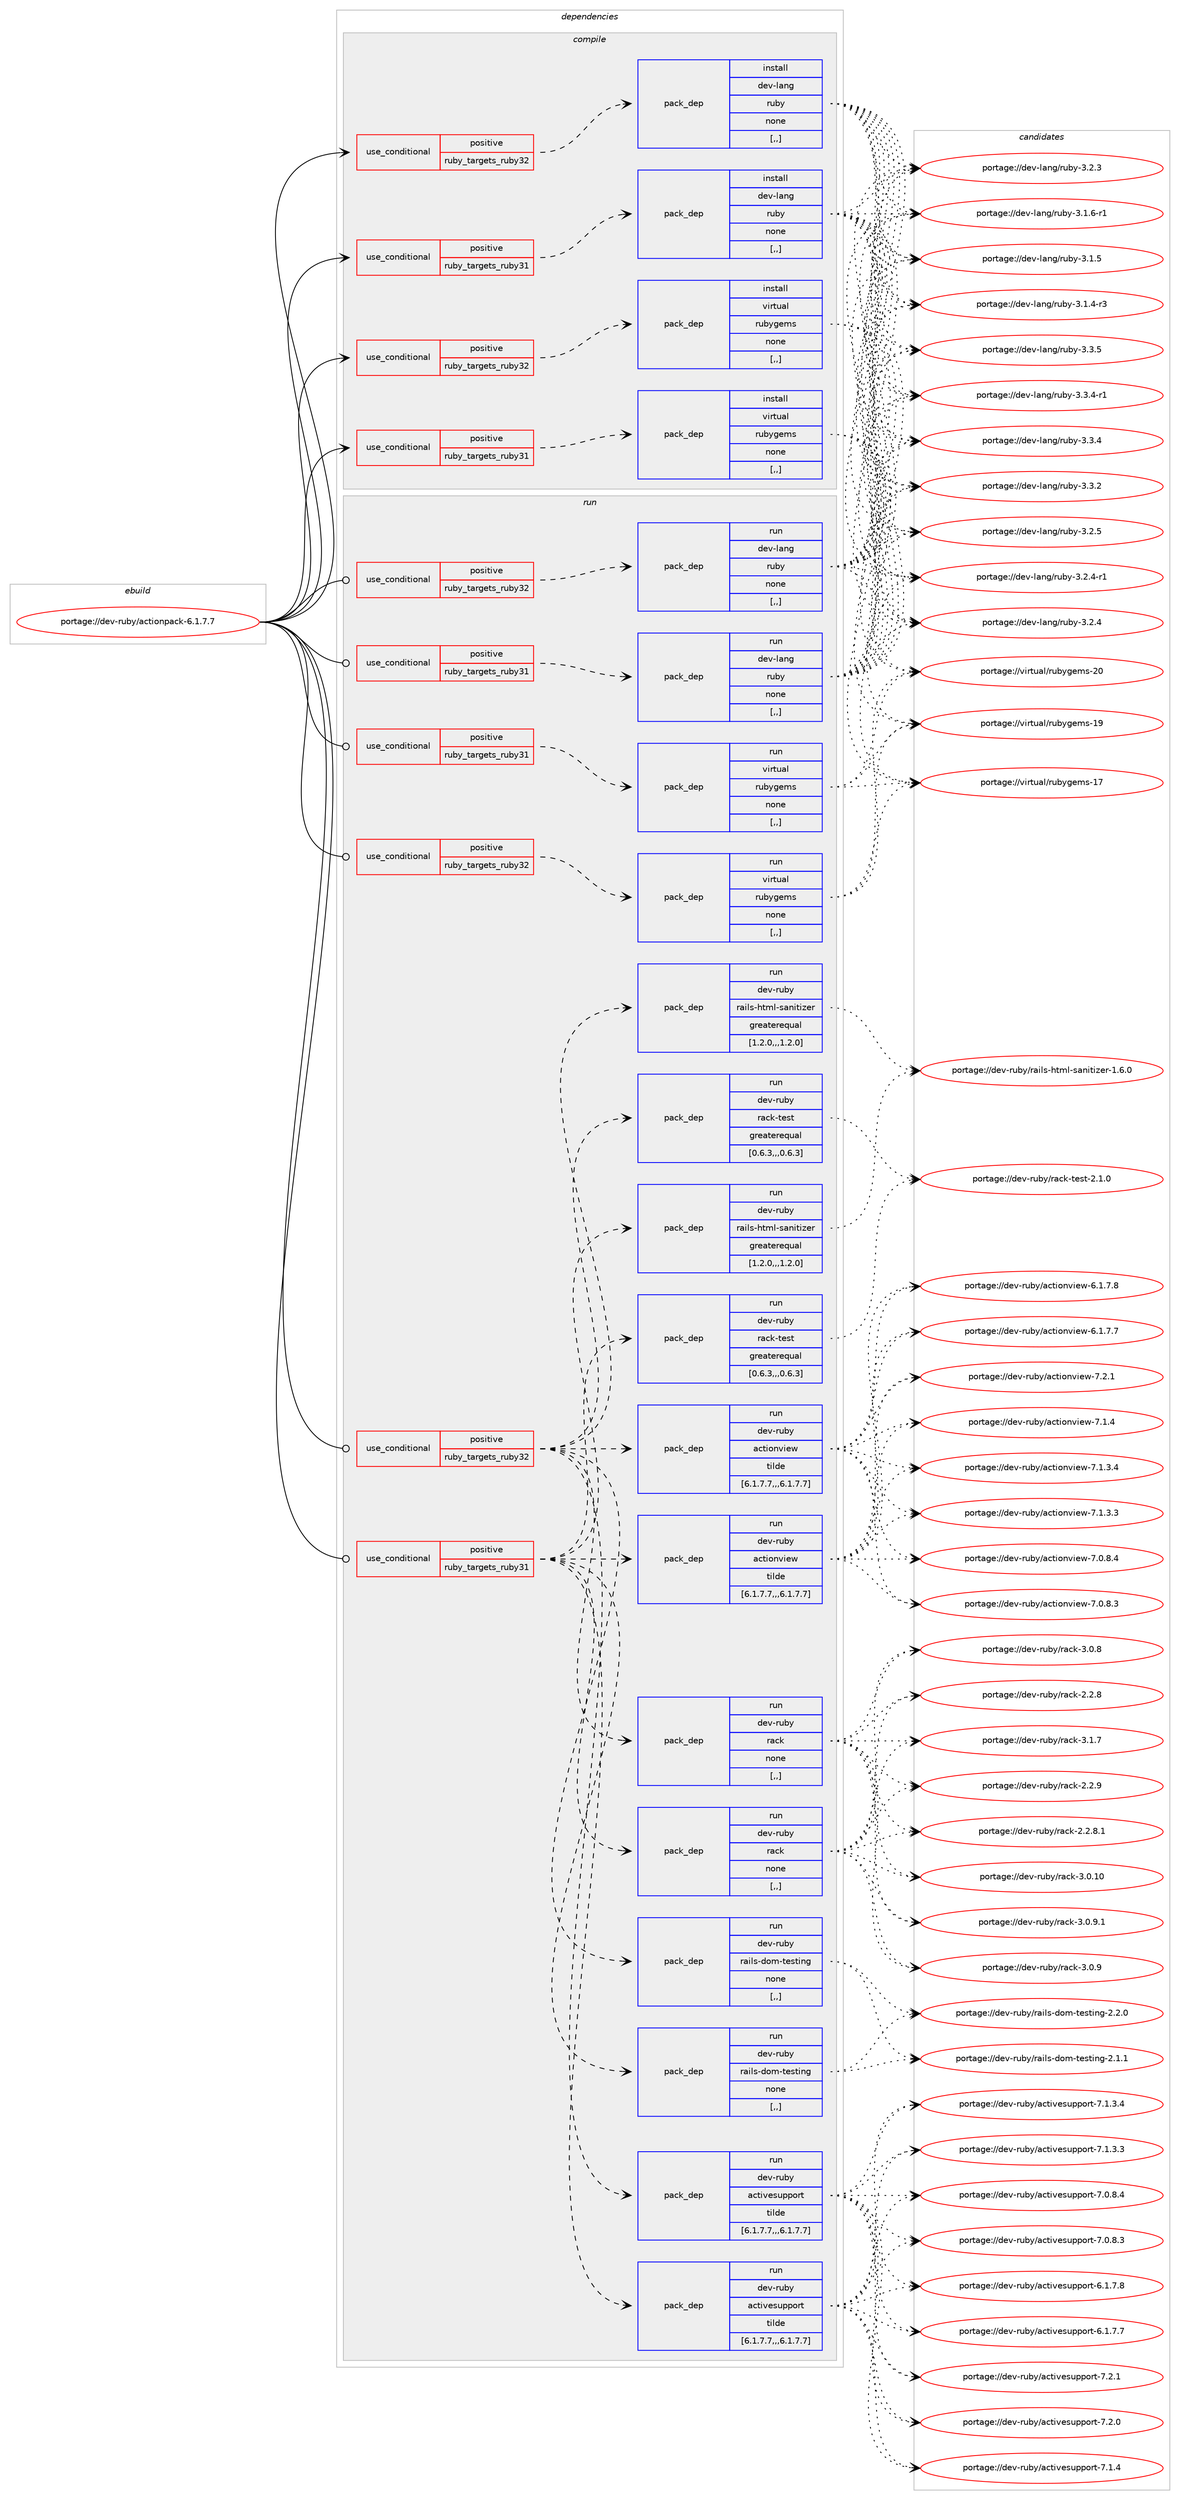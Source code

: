 digraph prolog {

# *************
# Graph options
# *************

newrank=true;
concentrate=true;
compound=true;
graph [rankdir=LR,fontname=Helvetica,fontsize=10,ranksep=1.5];#, ranksep=2.5, nodesep=0.2];
edge  [arrowhead=vee];
node  [fontname=Helvetica,fontsize=10];

# **********
# The ebuild
# **********

subgraph cluster_leftcol {
color=gray;
label=<<i>ebuild</i>>;
id [label="portage://dev-ruby/actionpack-6.1.7.7", color=red, width=4, href="../dev-ruby/actionpack-6.1.7.7.svg"];
}

# ****************
# The dependencies
# ****************

subgraph cluster_midcol {
color=gray;
label=<<i>dependencies</i>>;
subgraph cluster_compile {
fillcolor="#eeeeee";
style=filled;
label=<<i>compile</i>>;
subgraph cond173870 {
dependency668944 [label=<<TABLE BORDER="0" CELLBORDER="1" CELLSPACING="0" CELLPADDING="4"><TR><TD ROWSPAN="3" CELLPADDING="10">use_conditional</TD></TR><TR><TD>positive</TD></TR><TR><TD>ruby_targets_ruby31</TD></TR></TABLE>>, shape=none, color=red];
subgraph pack490204 {
dependency668945 [label=<<TABLE BORDER="0" CELLBORDER="1" CELLSPACING="0" CELLPADDING="4" WIDTH="220"><TR><TD ROWSPAN="6" CELLPADDING="30">pack_dep</TD></TR><TR><TD WIDTH="110">install</TD></TR><TR><TD>dev-lang</TD></TR><TR><TD>ruby</TD></TR><TR><TD>none</TD></TR><TR><TD>[,,]</TD></TR></TABLE>>, shape=none, color=blue];
}
dependency668944:e -> dependency668945:w [weight=20,style="dashed",arrowhead="vee"];
}
id:e -> dependency668944:w [weight=20,style="solid",arrowhead="vee"];
subgraph cond173871 {
dependency668946 [label=<<TABLE BORDER="0" CELLBORDER="1" CELLSPACING="0" CELLPADDING="4"><TR><TD ROWSPAN="3" CELLPADDING="10">use_conditional</TD></TR><TR><TD>positive</TD></TR><TR><TD>ruby_targets_ruby31</TD></TR></TABLE>>, shape=none, color=red];
subgraph pack490205 {
dependency668947 [label=<<TABLE BORDER="0" CELLBORDER="1" CELLSPACING="0" CELLPADDING="4" WIDTH="220"><TR><TD ROWSPAN="6" CELLPADDING="30">pack_dep</TD></TR><TR><TD WIDTH="110">install</TD></TR><TR><TD>virtual</TD></TR><TR><TD>rubygems</TD></TR><TR><TD>none</TD></TR><TR><TD>[,,]</TD></TR></TABLE>>, shape=none, color=blue];
}
dependency668946:e -> dependency668947:w [weight=20,style="dashed",arrowhead="vee"];
}
id:e -> dependency668946:w [weight=20,style="solid",arrowhead="vee"];
subgraph cond173872 {
dependency668948 [label=<<TABLE BORDER="0" CELLBORDER="1" CELLSPACING="0" CELLPADDING="4"><TR><TD ROWSPAN="3" CELLPADDING="10">use_conditional</TD></TR><TR><TD>positive</TD></TR><TR><TD>ruby_targets_ruby32</TD></TR></TABLE>>, shape=none, color=red];
subgraph pack490206 {
dependency668949 [label=<<TABLE BORDER="0" CELLBORDER="1" CELLSPACING="0" CELLPADDING="4" WIDTH="220"><TR><TD ROWSPAN="6" CELLPADDING="30">pack_dep</TD></TR><TR><TD WIDTH="110">install</TD></TR><TR><TD>dev-lang</TD></TR><TR><TD>ruby</TD></TR><TR><TD>none</TD></TR><TR><TD>[,,]</TD></TR></TABLE>>, shape=none, color=blue];
}
dependency668948:e -> dependency668949:w [weight=20,style="dashed",arrowhead="vee"];
}
id:e -> dependency668948:w [weight=20,style="solid",arrowhead="vee"];
subgraph cond173873 {
dependency668950 [label=<<TABLE BORDER="0" CELLBORDER="1" CELLSPACING="0" CELLPADDING="4"><TR><TD ROWSPAN="3" CELLPADDING="10">use_conditional</TD></TR><TR><TD>positive</TD></TR><TR><TD>ruby_targets_ruby32</TD></TR></TABLE>>, shape=none, color=red];
subgraph pack490207 {
dependency668951 [label=<<TABLE BORDER="0" CELLBORDER="1" CELLSPACING="0" CELLPADDING="4" WIDTH="220"><TR><TD ROWSPAN="6" CELLPADDING="30">pack_dep</TD></TR><TR><TD WIDTH="110">install</TD></TR><TR><TD>virtual</TD></TR><TR><TD>rubygems</TD></TR><TR><TD>none</TD></TR><TR><TD>[,,]</TD></TR></TABLE>>, shape=none, color=blue];
}
dependency668950:e -> dependency668951:w [weight=20,style="dashed",arrowhead="vee"];
}
id:e -> dependency668950:w [weight=20,style="solid",arrowhead="vee"];
}
subgraph cluster_compileandrun {
fillcolor="#eeeeee";
style=filled;
label=<<i>compile and run</i>>;
}
subgraph cluster_run {
fillcolor="#eeeeee";
style=filled;
label=<<i>run</i>>;
subgraph cond173874 {
dependency668952 [label=<<TABLE BORDER="0" CELLBORDER="1" CELLSPACING="0" CELLPADDING="4"><TR><TD ROWSPAN="3" CELLPADDING="10">use_conditional</TD></TR><TR><TD>positive</TD></TR><TR><TD>ruby_targets_ruby31</TD></TR></TABLE>>, shape=none, color=red];
subgraph pack490208 {
dependency668953 [label=<<TABLE BORDER="0" CELLBORDER="1" CELLSPACING="0" CELLPADDING="4" WIDTH="220"><TR><TD ROWSPAN="6" CELLPADDING="30">pack_dep</TD></TR><TR><TD WIDTH="110">run</TD></TR><TR><TD>dev-lang</TD></TR><TR><TD>ruby</TD></TR><TR><TD>none</TD></TR><TR><TD>[,,]</TD></TR></TABLE>>, shape=none, color=blue];
}
dependency668952:e -> dependency668953:w [weight=20,style="dashed",arrowhead="vee"];
}
id:e -> dependency668952:w [weight=20,style="solid",arrowhead="odot"];
subgraph cond173875 {
dependency668954 [label=<<TABLE BORDER="0" CELLBORDER="1" CELLSPACING="0" CELLPADDING="4"><TR><TD ROWSPAN="3" CELLPADDING="10">use_conditional</TD></TR><TR><TD>positive</TD></TR><TR><TD>ruby_targets_ruby31</TD></TR></TABLE>>, shape=none, color=red];
subgraph pack490209 {
dependency668955 [label=<<TABLE BORDER="0" CELLBORDER="1" CELLSPACING="0" CELLPADDING="4" WIDTH="220"><TR><TD ROWSPAN="6" CELLPADDING="30">pack_dep</TD></TR><TR><TD WIDTH="110">run</TD></TR><TR><TD>dev-ruby</TD></TR><TR><TD>activesupport</TD></TR><TR><TD>tilde</TD></TR><TR><TD>[6.1.7.7,,,6.1.7.7]</TD></TR></TABLE>>, shape=none, color=blue];
}
dependency668954:e -> dependency668955:w [weight=20,style="dashed",arrowhead="vee"];
subgraph pack490210 {
dependency668956 [label=<<TABLE BORDER="0" CELLBORDER="1" CELLSPACING="0" CELLPADDING="4" WIDTH="220"><TR><TD ROWSPAN="6" CELLPADDING="30">pack_dep</TD></TR><TR><TD WIDTH="110">run</TD></TR><TR><TD>dev-ruby</TD></TR><TR><TD>actionview</TD></TR><TR><TD>tilde</TD></TR><TR><TD>[6.1.7.7,,,6.1.7.7]</TD></TR></TABLE>>, shape=none, color=blue];
}
dependency668954:e -> dependency668956:w [weight=20,style="dashed",arrowhead="vee"];
subgraph pack490211 {
dependency668957 [label=<<TABLE BORDER="0" CELLBORDER="1" CELLSPACING="0" CELLPADDING="4" WIDTH="220"><TR><TD ROWSPAN="6" CELLPADDING="30">pack_dep</TD></TR><TR><TD WIDTH="110">run</TD></TR><TR><TD>dev-ruby</TD></TR><TR><TD>rack</TD></TR><TR><TD>none</TD></TR><TR><TD>[,,]</TD></TR></TABLE>>, shape=none, color=blue];
}
dependency668954:e -> dependency668957:w [weight=20,style="dashed",arrowhead="vee"];
subgraph pack490212 {
dependency668958 [label=<<TABLE BORDER="0" CELLBORDER="1" CELLSPACING="0" CELLPADDING="4" WIDTH="220"><TR><TD ROWSPAN="6" CELLPADDING="30">pack_dep</TD></TR><TR><TD WIDTH="110">run</TD></TR><TR><TD>dev-ruby</TD></TR><TR><TD>rack-test</TD></TR><TR><TD>greaterequal</TD></TR><TR><TD>[0.6.3,,,0.6.3]</TD></TR></TABLE>>, shape=none, color=blue];
}
dependency668954:e -> dependency668958:w [weight=20,style="dashed",arrowhead="vee"];
subgraph pack490213 {
dependency668959 [label=<<TABLE BORDER="0" CELLBORDER="1" CELLSPACING="0" CELLPADDING="4" WIDTH="220"><TR><TD ROWSPAN="6" CELLPADDING="30">pack_dep</TD></TR><TR><TD WIDTH="110">run</TD></TR><TR><TD>dev-ruby</TD></TR><TR><TD>rails-html-sanitizer</TD></TR><TR><TD>greaterequal</TD></TR><TR><TD>[1.2.0,,,1.2.0]</TD></TR></TABLE>>, shape=none, color=blue];
}
dependency668954:e -> dependency668959:w [weight=20,style="dashed",arrowhead="vee"];
subgraph pack490214 {
dependency668960 [label=<<TABLE BORDER="0" CELLBORDER="1" CELLSPACING="0" CELLPADDING="4" WIDTH="220"><TR><TD ROWSPAN="6" CELLPADDING="30">pack_dep</TD></TR><TR><TD WIDTH="110">run</TD></TR><TR><TD>dev-ruby</TD></TR><TR><TD>rails-dom-testing</TD></TR><TR><TD>none</TD></TR><TR><TD>[,,]</TD></TR></TABLE>>, shape=none, color=blue];
}
dependency668954:e -> dependency668960:w [weight=20,style="dashed",arrowhead="vee"];
}
id:e -> dependency668954:w [weight=20,style="solid",arrowhead="odot"];
subgraph cond173876 {
dependency668961 [label=<<TABLE BORDER="0" CELLBORDER="1" CELLSPACING="0" CELLPADDING="4"><TR><TD ROWSPAN="3" CELLPADDING="10">use_conditional</TD></TR><TR><TD>positive</TD></TR><TR><TD>ruby_targets_ruby31</TD></TR></TABLE>>, shape=none, color=red];
subgraph pack490215 {
dependency668962 [label=<<TABLE BORDER="0" CELLBORDER="1" CELLSPACING="0" CELLPADDING="4" WIDTH="220"><TR><TD ROWSPAN="6" CELLPADDING="30">pack_dep</TD></TR><TR><TD WIDTH="110">run</TD></TR><TR><TD>virtual</TD></TR><TR><TD>rubygems</TD></TR><TR><TD>none</TD></TR><TR><TD>[,,]</TD></TR></TABLE>>, shape=none, color=blue];
}
dependency668961:e -> dependency668962:w [weight=20,style="dashed",arrowhead="vee"];
}
id:e -> dependency668961:w [weight=20,style="solid",arrowhead="odot"];
subgraph cond173877 {
dependency668963 [label=<<TABLE BORDER="0" CELLBORDER="1" CELLSPACING="0" CELLPADDING="4"><TR><TD ROWSPAN="3" CELLPADDING="10">use_conditional</TD></TR><TR><TD>positive</TD></TR><TR><TD>ruby_targets_ruby32</TD></TR></TABLE>>, shape=none, color=red];
subgraph pack490216 {
dependency668964 [label=<<TABLE BORDER="0" CELLBORDER="1" CELLSPACING="0" CELLPADDING="4" WIDTH="220"><TR><TD ROWSPAN="6" CELLPADDING="30">pack_dep</TD></TR><TR><TD WIDTH="110">run</TD></TR><TR><TD>dev-lang</TD></TR><TR><TD>ruby</TD></TR><TR><TD>none</TD></TR><TR><TD>[,,]</TD></TR></TABLE>>, shape=none, color=blue];
}
dependency668963:e -> dependency668964:w [weight=20,style="dashed",arrowhead="vee"];
}
id:e -> dependency668963:w [weight=20,style="solid",arrowhead="odot"];
subgraph cond173878 {
dependency668965 [label=<<TABLE BORDER="0" CELLBORDER="1" CELLSPACING="0" CELLPADDING="4"><TR><TD ROWSPAN="3" CELLPADDING="10">use_conditional</TD></TR><TR><TD>positive</TD></TR><TR><TD>ruby_targets_ruby32</TD></TR></TABLE>>, shape=none, color=red];
subgraph pack490217 {
dependency668966 [label=<<TABLE BORDER="0" CELLBORDER="1" CELLSPACING="0" CELLPADDING="4" WIDTH="220"><TR><TD ROWSPAN="6" CELLPADDING="30">pack_dep</TD></TR><TR><TD WIDTH="110">run</TD></TR><TR><TD>dev-ruby</TD></TR><TR><TD>activesupport</TD></TR><TR><TD>tilde</TD></TR><TR><TD>[6.1.7.7,,,6.1.7.7]</TD></TR></TABLE>>, shape=none, color=blue];
}
dependency668965:e -> dependency668966:w [weight=20,style="dashed",arrowhead="vee"];
subgraph pack490218 {
dependency668967 [label=<<TABLE BORDER="0" CELLBORDER="1" CELLSPACING="0" CELLPADDING="4" WIDTH="220"><TR><TD ROWSPAN="6" CELLPADDING="30">pack_dep</TD></TR><TR><TD WIDTH="110">run</TD></TR><TR><TD>dev-ruby</TD></TR><TR><TD>actionview</TD></TR><TR><TD>tilde</TD></TR><TR><TD>[6.1.7.7,,,6.1.7.7]</TD></TR></TABLE>>, shape=none, color=blue];
}
dependency668965:e -> dependency668967:w [weight=20,style="dashed",arrowhead="vee"];
subgraph pack490219 {
dependency668968 [label=<<TABLE BORDER="0" CELLBORDER="1" CELLSPACING="0" CELLPADDING="4" WIDTH="220"><TR><TD ROWSPAN="6" CELLPADDING="30">pack_dep</TD></TR><TR><TD WIDTH="110">run</TD></TR><TR><TD>dev-ruby</TD></TR><TR><TD>rack</TD></TR><TR><TD>none</TD></TR><TR><TD>[,,]</TD></TR></TABLE>>, shape=none, color=blue];
}
dependency668965:e -> dependency668968:w [weight=20,style="dashed",arrowhead="vee"];
subgraph pack490220 {
dependency668969 [label=<<TABLE BORDER="0" CELLBORDER="1" CELLSPACING="0" CELLPADDING="4" WIDTH="220"><TR><TD ROWSPAN="6" CELLPADDING="30">pack_dep</TD></TR><TR><TD WIDTH="110">run</TD></TR><TR><TD>dev-ruby</TD></TR><TR><TD>rack-test</TD></TR><TR><TD>greaterequal</TD></TR><TR><TD>[0.6.3,,,0.6.3]</TD></TR></TABLE>>, shape=none, color=blue];
}
dependency668965:e -> dependency668969:w [weight=20,style="dashed",arrowhead="vee"];
subgraph pack490221 {
dependency668970 [label=<<TABLE BORDER="0" CELLBORDER="1" CELLSPACING="0" CELLPADDING="4" WIDTH="220"><TR><TD ROWSPAN="6" CELLPADDING="30">pack_dep</TD></TR><TR><TD WIDTH="110">run</TD></TR><TR><TD>dev-ruby</TD></TR><TR><TD>rails-html-sanitizer</TD></TR><TR><TD>greaterequal</TD></TR><TR><TD>[1.2.0,,,1.2.0]</TD></TR></TABLE>>, shape=none, color=blue];
}
dependency668965:e -> dependency668970:w [weight=20,style="dashed",arrowhead="vee"];
subgraph pack490222 {
dependency668971 [label=<<TABLE BORDER="0" CELLBORDER="1" CELLSPACING="0" CELLPADDING="4" WIDTH="220"><TR><TD ROWSPAN="6" CELLPADDING="30">pack_dep</TD></TR><TR><TD WIDTH="110">run</TD></TR><TR><TD>dev-ruby</TD></TR><TR><TD>rails-dom-testing</TD></TR><TR><TD>none</TD></TR><TR><TD>[,,]</TD></TR></TABLE>>, shape=none, color=blue];
}
dependency668965:e -> dependency668971:w [weight=20,style="dashed",arrowhead="vee"];
}
id:e -> dependency668965:w [weight=20,style="solid",arrowhead="odot"];
subgraph cond173879 {
dependency668972 [label=<<TABLE BORDER="0" CELLBORDER="1" CELLSPACING="0" CELLPADDING="4"><TR><TD ROWSPAN="3" CELLPADDING="10">use_conditional</TD></TR><TR><TD>positive</TD></TR><TR><TD>ruby_targets_ruby32</TD></TR></TABLE>>, shape=none, color=red];
subgraph pack490223 {
dependency668973 [label=<<TABLE BORDER="0" CELLBORDER="1" CELLSPACING="0" CELLPADDING="4" WIDTH="220"><TR><TD ROWSPAN="6" CELLPADDING="30">pack_dep</TD></TR><TR><TD WIDTH="110">run</TD></TR><TR><TD>virtual</TD></TR><TR><TD>rubygems</TD></TR><TR><TD>none</TD></TR><TR><TD>[,,]</TD></TR></TABLE>>, shape=none, color=blue];
}
dependency668972:e -> dependency668973:w [weight=20,style="dashed",arrowhead="vee"];
}
id:e -> dependency668972:w [weight=20,style="solid",arrowhead="odot"];
}
}

# **************
# The candidates
# **************

subgraph cluster_choices {
rank=same;
color=gray;
label=<<i>candidates</i>>;

subgraph choice490204 {
color=black;
nodesep=1;
choice10010111845108971101034711411798121455146514653 [label="portage://dev-lang/ruby-3.3.5", color=red, width=4,href="../dev-lang/ruby-3.3.5.svg"];
choice100101118451089711010347114117981214551465146524511449 [label="portage://dev-lang/ruby-3.3.4-r1", color=red, width=4,href="../dev-lang/ruby-3.3.4-r1.svg"];
choice10010111845108971101034711411798121455146514652 [label="portage://dev-lang/ruby-3.3.4", color=red, width=4,href="../dev-lang/ruby-3.3.4.svg"];
choice10010111845108971101034711411798121455146514650 [label="portage://dev-lang/ruby-3.3.2", color=red, width=4,href="../dev-lang/ruby-3.3.2.svg"];
choice10010111845108971101034711411798121455146504653 [label="portage://dev-lang/ruby-3.2.5", color=red, width=4,href="../dev-lang/ruby-3.2.5.svg"];
choice100101118451089711010347114117981214551465046524511449 [label="portage://dev-lang/ruby-3.2.4-r1", color=red, width=4,href="../dev-lang/ruby-3.2.4-r1.svg"];
choice10010111845108971101034711411798121455146504652 [label="portage://dev-lang/ruby-3.2.4", color=red, width=4,href="../dev-lang/ruby-3.2.4.svg"];
choice10010111845108971101034711411798121455146504651 [label="portage://dev-lang/ruby-3.2.3", color=red, width=4,href="../dev-lang/ruby-3.2.3.svg"];
choice100101118451089711010347114117981214551464946544511449 [label="portage://dev-lang/ruby-3.1.6-r1", color=red, width=4,href="../dev-lang/ruby-3.1.6-r1.svg"];
choice10010111845108971101034711411798121455146494653 [label="portage://dev-lang/ruby-3.1.5", color=red, width=4,href="../dev-lang/ruby-3.1.5.svg"];
choice100101118451089711010347114117981214551464946524511451 [label="portage://dev-lang/ruby-3.1.4-r3", color=red, width=4,href="../dev-lang/ruby-3.1.4-r3.svg"];
dependency668945:e -> choice10010111845108971101034711411798121455146514653:w [style=dotted,weight="100"];
dependency668945:e -> choice100101118451089711010347114117981214551465146524511449:w [style=dotted,weight="100"];
dependency668945:e -> choice10010111845108971101034711411798121455146514652:w [style=dotted,weight="100"];
dependency668945:e -> choice10010111845108971101034711411798121455146514650:w [style=dotted,weight="100"];
dependency668945:e -> choice10010111845108971101034711411798121455146504653:w [style=dotted,weight="100"];
dependency668945:e -> choice100101118451089711010347114117981214551465046524511449:w [style=dotted,weight="100"];
dependency668945:e -> choice10010111845108971101034711411798121455146504652:w [style=dotted,weight="100"];
dependency668945:e -> choice10010111845108971101034711411798121455146504651:w [style=dotted,weight="100"];
dependency668945:e -> choice100101118451089711010347114117981214551464946544511449:w [style=dotted,weight="100"];
dependency668945:e -> choice10010111845108971101034711411798121455146494653:w [style=dotted,weight="100"];
dependency668945:e -> choice100101118451089711010347114117981214551464946524511451:w [style=dotted,weight="100"];
}
subgraph choice490205 {
color=black;
nodesep=1;
choice118105114116117971084711411798121103101109115455048 [label="portage://virtual/rubygems-20", color=red, width=4,href="../virtual/rubygems-20.svg"];
choice118105114116117971084711411798121103101109115454957 [label="portage://virtual/rubygems-19", color=red, width=4,href="../virtual/rubygems-19.svg"];
choice118105114116117971084711411798121103101109115454955 [label="portage://virtual/rubygems-17", color=red, width=4,href="../virtual/rubygems-17.svg"];
dependency668947:e -> choice118105114116117971084711411798121103101109115455048:w [style=dotted,weight="100"];
dependency668947:e -> choice118105114116117971084711411798121103101109115454957:w [style=dotted,weight="100"];
dependency668947:e -> choice118105114116117971084711411798121103101109115454955:w [style=dotted,weight="100"];
}
subgraph choice490206 {
color=black;
nodesep=1;
choice10010111845108971101034711411798121455146514653 [label="portage://dev-lang/ruby-3.3.5", color=red, width=4,href="../dev-lang/ruby-3.3.5.svg"];
choice100101118451089711010347114117981214551465146524511449 [label="portage://dev-lang/ruby-3.3.4-r1", color=red, width=4,href="../dev-lang/ruby-3.3.4-r1.svg"];
choice10010111845108971101034711411798121455146514652 [label="portage://dev-lang/ruby-3.3.4", color=red, width=4,href="../dev-lang/ruby-3.3.4.svg"];
choice10010111845108971101034711411798121455146514650 [label="portage://dev-lang/ruby-3.3.2", color=red, width=4,href="../dev-lang/ruby-3.3.2.svg"];
choice10010111845108971101034711411798121455146504653 [label="portage://dev-lang/ruby-3.2.5", color=red, width=4,href="../dev-lang/ruby-3.2.5.svg"];
choice100101118451089711010347114117981214551465046524511449 [label="portage://dev-lang/ruby-3.2.4-r1", color=red, width=4,href="../dev-lang/ruby-3.2.4-r1.svg"];
choice10010111845108971101034711411798121455146504652 [label="portage://dev-lang/ruby-3.2.4", color=red, width=4,href="../dev-lang/ruby-3.2.4.svg"];
choice10010111845108971101034711411798121455146504651 [label="portage://dev-lang/ruby-3.2.3", color=red, width=4,href="../dev-lang/ruby-3.2.3.svg"];
choice100101118451089711010347114117981214551464946544511449 [label="portage://dev-lang/ruby-3.1.6-r1", color=red, width=4,href="../dev-lang/ruby-3.1.6-r1.svg"];
choice10010111845108971101034711411798121455146494653 [label="portage://dev-lang/ruby-3.1.5", color=red, width=4,href="../dev-lang/ruby-3.1.5.svg"];
choice100101118451089711010347114117981214551464946524511451 [label="portage://dev-lang/ruby-3.1.4-r3", color=red, width=4,href="../dev-lang/ruby-3.1.4-r3.svg"];
dependency668949:e -> choice10010111845108971101034711411798121455146514653:w [style=dotted,weight="100"];
dependency668949:e -> choice100101118451089711010347114117981214551465146524511449:w [style=dotted,weight="100"];
dependency668949:e -> choice10010111845108971101034711411798121455146514652:w [style=dotted,weight="100"];
dependency668949:e -> choice10010111845108971101034711411798121455146514650:w [style=dotted,weight="100"];
dependency668949:e -> choice10010111845108971101034711411798121455146504653:w [style=dotted,weight="100"];
dependency668949:e -> choice100101118451089711010347114117981214551465046524511449:w [style=dotted,weight="100"];
dependency668949:e -> choice10010111845108971101034711411798121455146504652:w [style=dotted,weight="100"];
dependency668949:e -> choice10010111845108971101034711411798121455146504651:w [style=dotted,weight="100"];
dependency668949:e -> choice100101118451089711010347114117981214551464946544511449:w [style=dotted,weight="100"];
dependency668949:e -> choice10010111845108971101034711411798121455146494653:w [style=dotted,weight="100"];
dependency668949:e -> choice100101118451089711010347114117981214551464946524511451:w [style=dotted,weight="100"];
}
subgraph choice490207 {
color=black;
nodesep=1;
choice118105114116117971084711411798121103101109115455048 [label="portage://virtual/rubygems-20", color=red, width=4,href="../virtual/rubygems-20.svg"];
choice118105114116117971084711411798121103101109115454957 [label="portage://virtual/rubygems-19", color=red, width=4,href="../virtual/rubygems-19.svg"];
choice118105114116117971084711411798121103101109115454955 [label="portage://virtual/rubygems-17", color=red, width=4,href="../virtual/rubygems-17.svg"];
dependency668951:e -> choice118105114116117971084711411798121103101109115455048:w [style=dotted,weight="100"];
dependency668951:e -> choice118105114116117971084711411798121103101109115454957:w [style=dotted,weight="100"];
dependency668951:e -> choice118105114116117971084711411798121103101109115454955:w [style=dotted,weight="100"];
}
subgraph choice490208 {
color=black;
nodesep=1;
choice10010111845108971101034711411798121455146514653 [label="portage://dev-lang/ruby-3.3.5", color=red, width=4,href="../dev-lang/ruby-3.3.5.svg"];
choice100101118451089711010347114117981214551465146524511449 [label="portage://dev-lang/ruby-3.3.4-r1", color=red, width=4,href="../dev-lang/ruby-3.3.4-r1.svg"];
choice10010111845108971101034711411798121455146514652 [label="portage://dev-lang/ruby-3.3.4", color=red, width=4,href="../dev-lang/ruby-3.3.4.svg"];
choice10010111845108971101034711411798121455146514650 [label="portage://dev-lang/ruby-3.3.2", color=red, width=4,href="../dev-lang/ruby-3.3.2.svg"];
choice10010111845108971101034711411798121455146504653 [label="portage://dev-lang/ruby-3.2.5", color=red, width=4,href="../dev-lang/ruby-3.2.5.svg"];
choice100101118451089711010347114117981214551465046524511449 [label="portage://dev-lang/ruby-3.2.4-r1", color=red, width=4,href="../dev-lang/ruby-3.2.4-r1.svg"];
choice10010111845108971101034711411798121455146504652 [label="portage://dev-lang/ruby-3.2.4", color=red, width=4,href="../dev-lang/ruby-3.2.4.svg"];
choice10010111845108971101034711411798121455146504651 [label="portage://dev-lang/ruby-3.2.3", color=red, width=4,href="../dev-lang/ruby-3.2.3.svg"];
choice100101118451089711010347114117981214551464946544511449 [label="portage://dev-lang/ruby-3.1.6-r1", color=red, width=4,href="../dev-lang/ruby-3.1.6-r1.svg"];
choice10010111845108971101034711411798121455146494653 [label="portage://dev-lang/ruby-3.1.5", color=red, width=4,href="../dev-lang/ruby-3.1.5.svg"];
choice100101118451089711010347114117981214551464946524511451 [label="portage://dev-lang/ruby-3.1.4-r3", color=red, width=4,href="../dev-lang/ruby-3.1.4-r3.svg"];
dependency668953:e -> choice10010111845108971101034711411798121455146514653:w [style=dotted,weight="100"];
dependency668953:e -> choice100101118451089711010347114117981214551465146524511449:w [style=dotted,weight="100"];
dependency668953:e -> choice10010111845108971101034711411798121455146514652:w [style=dotted,weight="100"];
dependency668953:e -> choice10010111845108971101034711411798121455146514650:w [style=dotted,weight="100"];
dependency668953:e -> choice10010111845108971101034711411798121455146504653:w [style=dotted,weight="100"];
dependency668953:e -> choice100101118451089711010347114117981214551465046524511449:w [style=dotted,weight="100"];
dependency668953:e -> choice10010111845108971101034711411798121455146504652:w [style=dotted,weight="100"];
dependency668953:e -> choice10010111845108971101034711411798121455146504651:w [style=dotted,weight="100"];
dependency668953:e -> choice100101118451089711010347114117981214551464946544511449:w [style=dotted,weight="100"];
dependency668953:e -> choice10010111845108971101034711411798121455146494653:w [style=dotted,weight="100"];
dependency668953:e -> choice100101118451089711010347114117981214551464946524511451:w [style=dotted,weight="100"];
}
subgraph choice490209 {
color=black;
nodesep=1;
choice1001011184511411798121479799116105118101115117112112111114116455546504649 [label="portage://dev-ruby/activesupport-7.2.1", color=red, width=4,href="../dev-ruby/activesupport-7.2.1.svg"];
choice1001011184511411798121479799116105118101115117112112111114116455546504648 [label="portage://dev-ruby/activesupport-7.2.0", color=red, width=4,href="../dev-ruby/activesupport-7.2.0.svg"];
choice1001011184511411798121479799116105118101115117112112111114116455546494652 [label="portage://dev-ruby/activesupport-7.1.4", color=red, width=4,href="../dev-ruby/activesupport-7.1.4.svg"];
choice10010111845114117981214797991161051181011151171121121111141164555464946514652 [label="portage://dev-ruby/activesupport-7.1.3.4", color=red, width=4,href="../dev-ruby/activesupport-7.1.3.4.svg"];
choice10010111845114117981214797991161051181011151171121121111141164555464946514651 [label="portage://dev-ruby/activesupport-7.1.3.3", color=red, width=4,href="../dev-ruby/activesupport-7.1.3.3.svg"];
choice10010111845114117981214797991161051181011151171121121111141164555464846564652 [label="portage://dev-ruby/activesupport-7.0.8.4", color=red, width=4,href="../dev-ruby/activesupport-7.0.8.4.svg"];
choice10010111845114117981214797991161051181011151171121121111141164555464846564651 [label="portage://dev-ruby/activesupport-7.0.8.3", color=red, width=4,href="../dev-ruby/activesupport-7.0.8.3.svg"];
choice10010111845114117981214797991161051181011151171121121111141164554464946554656 [label="portage://dev-ruby/activesupport-6.1.7.8", color=red, width=4,href="../dev-ruby/activesupport-6.1.7.8.svg"];
choice10010111845114117981214797991161051181011151171121121111141164554464946554655 [label="portage://dev-ruby/activesupport-6.1.7.7", color=red, width=4,href="../dev-ruby/activesupport-6.1.7.7.svg"];
dependency668955:e -> choice1001011184511411798121479799116105118101115117112112111114116455546504649:w [style=dotted,weight="100"];
dependency668955:e -> choice1001011184511411798121479799116105118101115117112112111114116455546504648:w [style=dotted,weight="100"];
dependency668955:e -> choice1001011184511411798121479799116105118101115117112112111114116455546494652:w [style=dotted,weight="100"];
dependency668955:e -> choice10010111845114117981214797991161051181011151171121121111141164555464946514652:w [style=dotted,weight="100"];
dependency668955:e -> choice10010111845114117981214797991161051181011151171121121111141164555464946514651:w [style=dotted,weight="100"];
dependency668955:e -> choice10010111845114117981214797991161051181011151171121121111141164555464846564652:w [style=dotted,weight="100"];
dependency668955:e -> choice10010111845114117981214797991161051181011151171121121111141164555464846564651:w [style=dotted,weight="100"];
dependency668955:e -> choice10010111845114117981214797991161051181011151171121121111141164554464946554656:w [style=dotted,weight="100"];
dependency668955:e -> choice10010111845114117981214797991161051181011151171121121111141164554464946554655:w [style=dotted,weight="100"];
}
subgraph choice490210 {
color=black;
nodesep=1;
choice1001011184511411798121479799116105111110118105101119455546504649 [label="portage://dev-ruby/actionview-7.2.1", color=red, width=4,href="../dev-ruby/actionview-7.2.1.svg"];
choice1001011184511411798121479799116105111110118105101119455546494652 [label="portage://dev-ruby/actionview-7.1.4", color=red, width=4,href="../dev-ruby/actionview-7.1.4.svg"];
choice10010111845114117981214797991161051111101181051011194555464946514652 [label="portage://dev-ruby/actionview-7.1.3.4", color=red, width=4,href="../dev-ruby/actionview-7.1.3.4.svg"];
choice10010111845114117981214797991161051111101181051011194555464946514651 [label="portage://dev-ruby/actionview-7.1.3.3", color=red, width=4,href="../dev-ruby/actionview-7.1.3.3.svg"];
choice10010111845114117981214797991161051111101181051011194555464846564652 [label="portage://dev-ruby/actionview-7.0.8.4", color=red, width=4,href="../dev-ruby/actionview-7.0.8.4.svg"];
choice10010111845114117981214797991161051111101181051011194555464846564651 [label="portage://dev-ruby/actionview-7.0.8.3", color=red, width=4,href="../dev-ruby/actionview-7.0.8.3.svg"];
choice10010111845114117981214797991161051111101181051011194554464946554656 [label="portage://dev-ruby/actionview-6.1.7.8", color=red, width=4,href="../dev-ruby/actionview-6.1.7.8.svg"];
choice10010111845114117981214797991161051111101181051011194554464946554655 [label="portage://dev-ruby/actionview-6.1.7.7", color=red, width=4,href="../dev-ruby/actionview-6.1.7.7.svg"];
dependency668956:e -> choice1001011184511411798121479799116105111110118105101119455546504649:w [style=dotted,weight="100"];
dependency668956:e -> choice1001011184511411798121479799116105111110118105101119455546494652:w [style=dotted,weight="100"];
dependency668956:e -> choice10010111845114117981214797991161051111101181051011194555464946514652:w [style=dotted,weight="100"];
dependency668956:e -> choice10010111845114117981214797991161051111101181051011194555464946514651:w [style=dotted,weight="100"];
dependency668956:e -> choice10010111845114117981214797991161051111101181051011194555464846564652:w [style=dotted,weight="100"];
dependency668956:e -> choice10010111845114117981214797991161051111101181051011194555464846564651:w [style=dotted,weight="100"];
dependency668956:e -> choice10010111845114117981214797991161051111101181051011194554464946554656:w [style=dotted,weight="100"];
dependency668956:e -> choice10010111845114117981214797991161051111101181051011194554464946554655:w [style=dotted,weight="100"];
}
subgraph choice490211 {
color=black;
nodesep=1;
choice1001011184511411798121471149799107455146494655 [label="portage://dev-ruby/rack-3.1.7", color=red, width=4,href="../dev-ruby/rack-3.1.7.svg"];
choice100101118451141179812147114979910745514648464948 [label="portage://dev-ruby/rack-3.0.10", color=red, width=4,href="../dev-ruby/rack-3.0.10.svg"];
choice10010111845114117981214711497991074551464846574649 [label="portage://dev-ruby/rack-3.0.9.1", color=red, width=4,href="../dev-ruby/rack-3.0.9.1.svg"];
choice1001011184511411798121471149799107455146484657 [label="portage://dev-ruby/rack-3.0.9", color=red, width=4,href="../dev-ruby/rack-3.0.9.svg"];
choice1001011184511411798121471149799107455146484656 [label="portage://dev-ruby/rack-3.0.8", color=red, width=4,href="../dev-ruby/rack-3.0.8.svg"];
choice1001011184511411798121471149799107455046504657 [label="portage://dev-ruby/rack-2.2.9", color=red, width=4,href="../dev-ruby/rack-2.2.9.svg"];
choice10010111845114117981214711497991074550465046564649 [label="portage://dev-ruby/rack-2.2.8.1", color=red, width=4,href="../dev-ruby/rack-2.2.8.1.svg"];
choice1001011184511411798121471149799107455046504656 [label="portage://dev-ruby/rack-2.2.8", color=red, width=4,href="../dev-ruby/rack-2.2.8.svg"];
dependency668957:e -> choice1001011184511411798121471149799107455146494655:w [style=dotted,weight="100"];
dependency668957:e -> choice100101118451141179812147114979910745514648464948:w [style=dotted,weight="100"];
dependency668957:e -> choice10010111845114117981214711497991074551464846574649:w [style=dotted,weight="100"];
dependency668957:e -> choice1001011184511411798121471149799107455146484657:w [style=dotted,weight="100"];
dependency668957:e -> choice1001011184511411798121471149799107455146484656:w [style=dotted,weight="100"];
dependency668957:e -> choice1001011184511411798121471149799107455046504657:w [style=dotted,weight="100"];
dependency668957:e -> choice10010111845114117981214711497991074550465046564649:w [style=dotted,weight="100"];
dependency668957:e -> choice1001011184511411798121471149799107455046504656:w [style=dotted,weight="100"];
}
subgraph choice490212 {
color=black;
nodesep=1;
choice100101118451141179812147114979910745116101115116455046494648 [label="portage://dev-ruby/rack-test-2.1.0", color=red, width=4,href="../dev-ruby/rack-test-2.1.0.svg"];
dependency668958:e -> choice100101118451141179812147114979910745116101115116455046494648:w [style=dotted,weight="100"];
}
subgraph choice490213 {
color=black;
nodesep=1;
choice10010111845114117981214711497105108115451041161091084511597110105116105122101114454946544648 [label="portage://dev-ruby/rails-html-sanitizer-1.6.0", color=red, width=4,href="../dev-ruby/rails-html-sanitizer-1.6.0.svg"];
dependency668959:e -> choice10010111845114117981214711497105108115451041161091084511597110105116105122101114454946544648:w [style=dotted,weight="100"];
}
subgraph choice490214 {
color=black;
nodesep=1;
choice100101118451141179812147114971051081154510011110945116101115116105110103455046504648 [label="portage://dev-ruby/rails-dom-testing-2.2.0", color=red, width=4,href="../dev-ruby/rails-dom-testing-2.2.0.svg"];
choice100101118451141179812147114971051081154510011110945116101115116105110103455046494649 [label="portage://dev-ruby/rails-dom-testing-2.1.1", color=red, width=4,href="../dev-ruby/rails-dom-testing-2.1.1.svg"];
dependency668960:e -> choice100101118451141179812147114971051081154510011110945116101115116105110103455046504648:w [style=dotted,weight="100"];
dependency668960:e -> choice100101118451141179812147114971051081154510011110945116101115116105110103455046494649:w [style=dotted,weight="100"];
}
subgraph choice490215 {
color=black;
nodesep=1;
choice118105114116117971084711411798121103101109115455048 [label="portage://virtual/rubygems-20", color=red, width=4,href="../virtual/rubygems-20.svg"];
choice118105114116117971084711411798121103101109115454957 [label="portage://virtual/rubygems-19", color=red, width=4,href="../virtual/rubygems-19.svg"];
choice118105114116117971084711411798121103101109115454955 [label="portage://virtual/rubygems-17", color=red, width=4,href="../virtual/rubygems-17.svg"];
dependency668962:e -> choice118105114116117971084711411798121103101109115455048:w [style=dotted,weight="100"];
dependency668962:e -> choice118105114116117971084711411798121103101109115454957:w [style=dotted,weight="100"];
dependency668962:e -> choice118105114116117971084711411798121103101109115454955:w [style=dotted,weight="100"];
}
subgraph choice490216 {
color=black;
nodesep=1;
choice10010111845108971101034711411798121455146514653 [label="portage://dev-lang/ruby-3.3.5", color=red, width=4,href="../dev-lang/ruby-3.3.5.svg"];
choice100101118451089711010347114117981214551465146524511449 [label="portage://dev-lang/ruby-3.3.4-r1", color=red, width=4,href="../dev-lang/ruby-3.3.4-r1.svg"];
choice10010111845108971101034711411798121455146514652 [label="portage://dev-lang/ruby-3.3.4", color=red, width=4,href="../dev-lang/ruby-3.3.4.svg"];
choice10010111845108971101034711411798121455146514650 [label="portage://dev-lang/ruby-3.3.2", color=red, width=4,href="../dev-lang/ruby-3.3.2.svg"];
choice10010111845108971101034711411798121455146504653 [label="portage://dev-lang/ruby-3.2.5", color=red, width=4,href="../dev-lang/ruby-3.2.5.svg"];
choice100101118451089711010347114117981214551465046524511449 [label="portage://dev-lang/ruby-3.2.4-r1", color=red, width=4,href="../dev-lang/ruby-3.2.4-r1.svg"];
choice10010111845108971101034711411798121455146504652 [label="portage://dev-lang/ruby-3.2.4", color=red, width=4,href="../dev-lang/ruby-3.2.4.svg"];
choice10010111845108971101034711411798121455146504651 [label="portage://dev-lang/ruby-3.2.3", color=red, width=4,href="../dev-lang/ruby-3.2.3.svg"];
choice100101118451089711010347114117981214551464946544511449 [label="portage://dev-lang/ruby-3.1.6-r1", color=red, width=4,href="../dev-lang/ruby-3.1.6-r1.svg"];
choice10010111845108971101034711411798121455146494653 [label="portage://dev-lang/ruby-3.1.5", color=red, width=4,href="../dev-lang/ruby-3.1.5.svg"];
choice100101118451089711010347114117981214551464946524511451 [label="portage://dev-lang/ruby-3.1.4-r3", color=red, width=4,href="../dev-lang/ruby-3.1.4-r3.svg"];
dependency668964:e -> choice10010111845108971101034711411798121455146514653:w [style=dotted,weight="100"];
dependency668964:e -> choice100101118451089711010347114117981214551465146524511449:w [style=dotted,weight="100"];
dependency668964:e -> choice10010111845108971101034711411798121455146514652:w [style=dotted,weight="100"];
dependency668964:e -> choice10010111845108971101034711411798121455146514650:w [style=dotted,weight="100"];
dependency668964:e -> choice10010111845108971101034711411798121455146504653:w [style=dotted,weight="100"];
dependency668964:e -> choice100101118451089711010347114117981214551465046524511449:w [style=dotted,weight="100"];
dependency668964:e -> choice10010111845108971101034711411798121455146504652:w [style=dotted,weight="100"];
dependency668964:e -> choice10010111845108971101034711411798121455146504651:w [style=dotted,weight="100"];
dependency668964:e -> choice100101118451089711010347114117981214551464946544511449:w [style=dotted,weight="100"];
dependency668964:e -> choice10010111845108971101034711411798121455146494653:w [style=dotted,weight="100"];
dependency668964:e -> choice100101118451089711010347114117981214551464946524511451:w [style=dotted,weight="100"];
}
subgraph choice490217 {
color=black;
nodesep=1;
choice1001011184511411798121479799116105118101115117112112111114116455546504649 [label="portage://dev-ruby/activesupport-7.2.1", color=red, width=4,href="../dev-ruby/activesupport-7.2.1.svg"];
choice1001011184511411798121479799116105118101115117112112111114116455546504648 [label="portage://dev-ruby/activesupport-7.2.0", color=red, width=4,href="../dev-ruby/activesupport-7.2.0.svg"];
choice1001011184511411798121479799116105118101115117112112111114116455546494652 [label="portage://dev-ruby/activesupport-7.1.4", color=red, width=4,href="../dev-ruby/activesupport-7.1.4.svg"];
choice10010111845114117981214797991161051181011151171121121111141164555464946514652 [label="portage://dev-ruby/activesupport-7.1.3.4", color=red, width=4,href="../dev-ruby/activesupport-7.1.3.4.svg"];
choice10010111845114117981214797991161051181011151171121121111141164555464946514651 [label="portage://dev-ruby/activesupport-7.1.3.3", color=red, width=4,href="../dev-ruby/activesupport-7.1.3.3.svg"];
choice10010111845114117981214797991161051181011151171121121111141164555464846564652 [label="portage://dev-ruby/activesupport-7.0.8.4", color=red, width=4,href="../dev-ruby/activesupport-7.0.8.4.svg"];
choice10010111845114117981214797991161051181011151171121121111141164555464846564651 [label="portage://dev-ruby/activesupport-7.0.8.3", color=red, width=4,href="../dev-ruby/activesupport-7.0.8.3.svg"];
choice10010111845114117981214797991161051181011151171121121111141164554464946554656 [label="portage://dev-ruby/activesupport-6.1.7.8", color=red, width=4,href="../dev-ruby/activesupport-6.1.7.8.svg"];
choice10010111845114117981214797991161051181011151171121121111141164554464946554655 [label="portage://dev-ruby/activesupport-6.1.7.7", color=red, width=4,href="../dev-ruby/activesupport-6.1.7.7.svg"];
dependency668966:e -> choice1001011184511411798121479799116105118101115117112112111114116455546504649:w [style=dotted,weight="100"];
dependency668966:e -> choice1001011184511411798121479799116105118101115117112112111114116455546504648:w [style=dotted,weight="100"];
dependency668966:e -> choice1001011184511411798121479799116105118101115117112112111114116455546494652:w [style=dotted,weight="100"];
dependency668966:e -> choice10010111845114117981214797991161051181011151171121121111141164555464946514652:w [style=dotted,weight="100"];
dependency668966:e -> choice10010111845114117981214797991161051181011151171121121111141164555464946514651:w [style=dotted,weight="100"];
dependency668966:e -> choice10010111845114117981214797991161051181011151171121121111141164555464846564652:w [style=dotted,weight="100"];
dependency668966:e -> choice10010111845114117981214797991161051181011151171121121111141164555464846564651:w [style=dotted,weight="100"];
dependency668966:e -> choice10010111845114117981214797991161051181011151171121121111141164554464946554656:w [style=dotted,weight="100"];
dependency668966:e -> choice10010111845114117981214797991161051181011151171121121111141164554464946554655:w [style=dotted,weight="100"];
}
subgraph choice490218 {
color=black;
nodesep=1;
choice1001011184511411798121479799116105111110118105101119455546504649 [label="portage://dev-ruby/actionview-7.2.1", color=red, width=4,href="../dev-ruby/actionview-7.2.1.svg"];
choice1001011184511411798121479799116105111110118105101119455546494652 [label="portage://dev-ruby/actionview-7.1.4", color=red, width=4,href="../dev-ruby/actionview-7.1.4.svg"];
choice10010111845114117981214797991161051111101181051011194555464946514652 [label="portage://dev-ruby/actionview-7.1.3.4", color=red, width=4,href="../dev-ruby/actionview-7.1.3.4.svg"];
choice10010111845114117981214797991161051111101181051011194555464946514651 [label="portage://dev-ruby/actionview-7.1.3.3", color=red, width=4,href="../dev-ruby/actionview-7.1.3.3.svg"];
choice10010111845114117981214797991161051111101181051011194555464846564652 [label="portage://dev-ruby/actionview-7.0.8.4", color=red, width=4,href="../dev-ruby/actionview-7.0.8.4.svg"];
choice10010111845114117981214797991161051111101181051011194555464846564651 [label="portage://dev-ruby/actionview-7.0.8.3", color=red, width=4,href="../dev-ruby/actionview-7.0.8.3.svg"];
choice10010111845114117981214797991161051111101181051011194554464946554656 [label="portage://dev-ruby/actionview-6.1.7.8", color=red, width=4,href="../dev-ruby/actionview-6.1.7.8.svg"];
choice10010111845114117981214797991161051111101181051011194554464946554655 [label="portage://dev-ruby/actionview-6.1.7.7", color=red, width=4,href="../dev-ruby/actionview-6.1.7.7.svg"];
dependency668967:e -> choice1001011184511411798121479799116105111110118105101119455546504649:w [style=dotted,weight="100"];
dependency668967:e -> choice1001011184511411798121479799116105111110118105101119455546494652:w [style=dotted,weight="100"];
dependency668967:e -> choice10010111845114117981214797991161051111101181051011194555464946514652:w [style=dotted,weight="100"];
dependency668967:e -> choice10010111845114117981214797991161051111101181051011194555464946514651:w [style=dotted,weight="100"];
dependency668967:e -> choice10010111845114117981214797991161051111101181051011194555464846564652:w [style=dotted,weight="100"];
dependency668967:e -> choice10010111845114117981214797991161051111101181051011194555464846564651:w [style=dotted,weight="100"];
dependency668967:e -> choice10010111845114117981214797991161051111101181051011194554464946554656:w [style=dotted,weight="100"];
dependency668967:e -> choice10010111845114117981214797991161051111101181051011194554464946554655:w [style=dotted,weight="100"];
}
subgraph choice490219 {
color=black;
nodesep=1;
choice1001011184511411798121471149799107455146494655 [label="portage://dev-ruby/rack-3.1.7", color=red, width=4,href="../dev-ruby/rack-3.1.7.svg"];
choice100101118451141179812147114979910745514648464948 [label="portage://dev-ruby/rack-3.0.10", color=red, width=4,href="../dev-ruby/rack-3.0.10.svg"];
choice10010111845114117981214711497991074551464846574649 [label="portage://dev-ruby/rack-3.0.9.1", color=red, width=4,href="../dev-ruby/rack-3.0.9.1.svg"];
choice1001011184511411798121471149799107455146484657 [label="portage://dev-ruby/rack-3.0.9", color=red, width=4,href="../dev-ruby/rack-3.0.9.svg"];
choice1001011184511411798121471149799107455146484656 [label="portage://dev-ruby/rack-3.0.8", color=red, width=4,href="../dev-ruby/rack-3.0.8.svg"];
choice1001011184511411798121471149799107455046504657 [label="portage://dev-ruby/rack-2.2.9", color=red, width=4,href="../dev-ruby/rack-2.2.9.svg"];
choice10010111845114117981214711497991074550465046564649 [label="portage://dev-ruby/rack-2.2.8.1", color=red, width=4,href="../dev-ruby/rack-2.2.8.1.svg"];
choice1001011184511411798121471149799107455046504656 [label="portage://dev-ruby/rack-2.2.8", color=red, width=4,href="../dev-ruby/rack-2.2.8.svg"];
dependency668968:e -> choice1001011184511411798121471149799107455146494655:w [style=dotted,weight="100"];
dependency668968:e -> choice100101118451141179812147114979910745514648464948:w [style=dotted,weight="100"];
dependency668968:e -> choice10010111845114117981214711497991074551464846574649:w [style=dotted,weight="100"];
dependency668968:e -> choice1001011184511411798121471149799107455146484657:w [style=dotted,weight="100"];
dependency668968:e -> choice1001011184511411798121471149799107455146484656:w [style=dotted,weight="100"];
dependency668968:e -> choice1001011184511411798121471149799107455046504657:w [style=dotted,weight="100"];
dependency668968:e -> choice10010111845114117981214711497991074550465046564649:w [style=dotted,weight="100"];
dependency668968:e -> choice1001011184511411798121471149799107455046504656:w [style=dotted,weight="100"];
}
subgraph choice490220 {
color=black;
nodesep=1;
choice100101118451141179812147114979910745116101115116455046494648 [label="portage://dev-ruby/rack-test-2.1.0", color=red, width=4,href="../dev-ruby/rack-test-2.1.0.svg"];
dependency668969:e -> choice100101118451141179812147114979910745116101115116455046494648:w [style=dotted,weight="100"];
}
subgraph choice490221 {
color=black;
nodesep=1;
choice10010111845114117981214711497105108115451041161091084511597110105116105122101114454946544648 [label="portage://dev-ruby/rails-html-sanitizer-1.6.0", color=red, width=4,href="../dev-ruby/rails-html-sanitizer-1.6.0.svg"];
dependency668970:e -> choice10010111845114117981214711497105108115451041161091084511597110105116105122101114454946544648:w [style=dotted,weight="100"];
}
subgraph choice490222 {
color=black;
nodesep=1;
choice100101118451141179812147114971051081154510011110945116101115116105110103455046504648 [label="portage://dev-ruby/rails-dom-testing-2.2.0", color=red, width=4,href="../dev-ruby/rails-dom-testing-2.2.0.svg"];
choice100101118451141179812147114971051081154510011110945116101115116105110103455046494649 [label="portage://dev-ruby/rails-dom-testing-2.1.1", color=red, width=4,href="../dev-ruby/rails-dom-testing-2.1.1.svg"];
dependency668971:e -> choice100101118451141179812147114971051081154510011110945116101115116105110103455046504648:w [style=dotted,weight="100"];
dependency668971:e -> choice100101118451141179812147114971051081154510011110945116101115116105110103455046494649:w [style=dotted,weight="100"];
}
subgraph choice490223 {
color=black;
nodesep=1;
choice118105114116117971084711411798121103101109115455048 [label="portage://virtual/rubygems-20", color=red, width=4,href="../virtual/rubygems-20.svg"];
choice118105114116117971084711411798121103101109115454957 [label="portage://virtual/rubygems-19", color=red, width=4,href="../virtual/rubygems-19.svg"];
choice118105114116117971084711411798121103101109115454955 [label="portage://virtual/rubygems-17", color=red, width=4,href="../virtual/rubygems-17.svg"];
dependency668973:e -> choice118105114116117971084711411798121103101109115455048:w [style=dotted,weight="100"];
dependency668973:e -> choice118105114116117971084711411798121103101109115454957:w [style=dotted,weight="100"];
dependency668973:e -> choice118105114116117971084711411798121103101109115454955:w [style=dotted,weight="100"];
}
}

}
